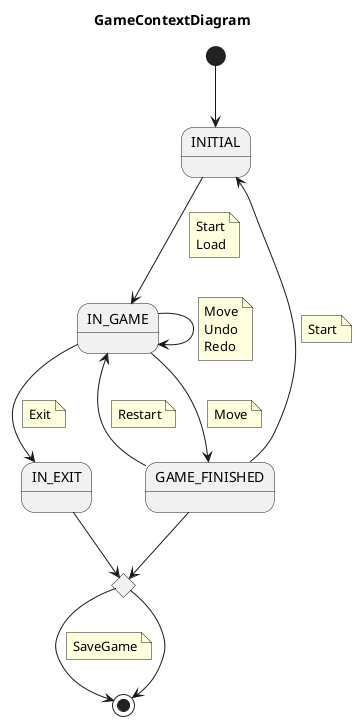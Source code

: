 @startuml GameContextDiagram
title GameContextDiagram
state INITIAL
state IN_GAME
state GAME_FINISHED
state IN_EXIT

state IF <<choice>>

[*] --> INITIAL

INITIAL --> IN_GAME
    note on link
        Start
        Load
    end note
IN_GAME --> IN_GAME
    note on link
        Move
        Undo
        Redo
        ' Resume
    end note
IN_GAME --> GAME_FINISHED
    note on link
        Move
    end note
IN_GAME --> IN_EXIT
    note on link
        Exit
    end note
IN_EXIT -->IF
IF -->[*]
    note on link
        SaveGame
    end note

IF --> [*]

GAME_FINISHED --> INITIAL
    note on link
        Start
    end note
GAME_FINISHED --> IN_GAME
    note on link
        Restart
    end note
GAME_FINISHED --> IF
@enduml